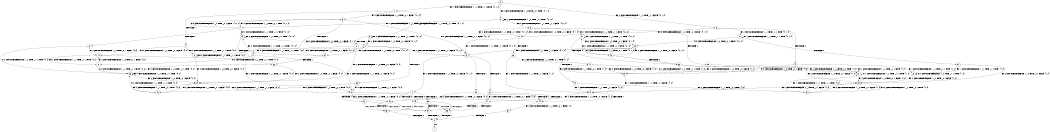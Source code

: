 digraph BCG {
size = "7, 10.5";
center = TRUE;
node [shape = circle];
0 [peripheries = 2];
0 -> 1 [label = "EX !1 !ATOMIC_EXCH_BRANCH (1, +1, TRUE, +1, 1, FALSE) !{0, 1, 2}"];
0 -> 2 [label = "EX !2 !ATOMIC_EXCH_BRANCH (1, +0, TRUE, +0, 1, TRUE) !{0, 1, 2}"];
0 -> 3 [label = "EX !0 !ATOMIC_EXCH_BRANCH (1, +1, TRUE, +1, 1, FALSE) !{0, 1, 2}"];
1 -> 4 [label = "TERMINATE !1"];
1 -> 5 [label = "EX !2 !ATOMIC_EXCH_BRANCH (1, +0, TRUE, +0, 1, FALSE) !{0, 1, 2}"];
1 -> 6 [label = "EX !0 !ATOMIC_EXCH_BRANCH (1, +1, TRUE, +1, 1, TRUE) !{0, 1, 2}"];
2 -> 7 [label = "EX !1 !ATOMIC_EXCH_BRANCH (1, +1, TRUE, +1, 1, FALSE) !{0, 1, 2}"];
2 -> 8 [label = "EX !0 !ATOMIC_EXCH_BRANCH (1, +1, TRUE, +1, 1, FALSE) !{0, 1, 2}"];
2 -> 2 [label = "EX !2 !ATOMIC_EXCH_BRANCH (1, +0, TRUE, +0, 1, TRUE) !{0, 1, 2}"];
3 -> 9 [label = "TERMINATE !0"];
3 -> 10 [label = "EX !1 !ATOMIC_EXCH_BRANCH (1, +1, TRUE, +1, 1, TRUE) !{0, 1, 2}"];
3 -> 11 [label = "EX !2 !ATOMIC_EXCH_BRANCH (1, +0, TRUE, +0, 1, FALSE) !{0, 1, 2}"];
4 -> 12 [label = "EX !2 !ATOMIC_EXCH_BRANCH (1, +0, TRUE, +0, 1, FALSE) !{0, 2}"];
4 -> 13 [label = "EX !0 !ATOMIC_EXCH_BRANCH (1, +1, TRUE, +1, 1, TRUE) !{0, 2}"];
5 -> 14 [label = "TERMINATE !1"];
5 -> 15 [label = "EX !0 !ATOMIC_EXCH_BRANCH (1, +1, TRUE, +1, 1, FALSE) !{0, 1, 2}"];
5 -> 7 [label = "EX !2 !ATOMIC_EXCH_BRANCH (1, +1, TRUE, +0, 1, TRUE) !{0, 1, 2}"];
6 -> 16 [label = "TERMINATE !1"];
6 -> 17 [label = "EX !2 !ATOMIC_EXCH_BRANCH (1, +0, TRUE, +0, 1, FALSE) !{0, 1, 2}"];
6 -> 6 [label = "EX !0 !ATOMIC_EXCH_BRANCH (1, +1, TRUE, +1, 1, TRUE) !{0, 1, 2}"];
7 -> 18 [label = "TERMINATE !1"];
7 -> 19 [label = "EX !0 !ATOMIC_EXCH_BRANCH (1, +1, TRUE, +1, 1, TRUE) !{0, 1, 2}"];
7 -> 5 [label = "EX !2 !ATOMIC_EXCH_BRANCH (1, +0, TRUE, +0, 1, FALSE) !{0, 1, 2}"];
8 -> 20 [label = "TERMINATE !0"];
8 -> 21 [label = "EX !1 !ATOMIC_EXCH_BRANCH (1, +1, TRUE, +1, 1, TRUE) !{0, 1, 2}"];
8 -> 11 [label = "EX !2 !ATOMIC_EXCH_BRANCH (1, +0, TRUE, +0, 1, FALSE) !{0, 1, 2}"];
9 -> 22 [label = "EX !1 !ATOMIC_EXCH_BRANCH (1, +1, TRUE, +1, 1, TRUE) !{1, 2}"];
9 -> 23 [label = "EX !2 !ATOMIC_EXCH_BRANCH (1, +0, TRUE, +0, 1, FALSE) !{1, 2}"];
10 -> 24 [label = "TERMINATE !0"];
10 -> 25 [label = "EX !2 !ATOMIC_EXCH_BRANCH (1, +0, TRUE, +0, 1, FALSE) !{0, 1, 2}"];
10 -> 10 [label = "EX !1 !ATOMIC_EXCH_BRANCH (1, +1, TRUE, +1, 1, TRUE) !{0, 1, 2}"];
11 -> 26 [label = "TERMINATE !0"];
11 -> 15 [label = "EX !1 !ATOMIC_EXCH_BRANCH (1, +1, TRUE, +1, 1, FALSE) !{0, 1, 2}"];
11 -> 8 [label = "EX !2 !ATOMIC_EXCH_BRANCH (1, +1, TRUE, +0, 1, TRUE) !{0, 1, 2}"];
12 -> 27 [label = "EX !0 !ATOMIC_EXCH_BRANCH (1, +1, TRUE, +1, 1, FALSE) !{0, 2}"];
12 -> 28 [label = "EX !2 !ATOMIC_EXCH_BRANCH (1, +1, TRUE, +0, 1, TRUE) !{0, 2}"];
13 -> 29 [label = "EX !2 !ATOMIC_EXCH_BRANCH (1, +0, TRUE, +0, 1, FALSE) !{0, 2}"];
13 -> 13 [label = "EX !0 !ATOMIC_EXCH_BRANCH (1, +1, TRUE, +1, 1, TRUE) !{0, 2}"];
14 -> 27 [label = "EX !0 !ATOMIC_EXCH_BRANCH (1, +1, TRUE, +1, 1, FALSE) !{0, 2}"];
14 -> 28 [label = "EX !2 !ATOMIC_EXCH_BRANCH (1, +1, TRUE, +0, 1, TRUE) !{0, 2}"];
15 -> 30 [label = "TERMINATE !1"];
15 -> 31 [label = "TERMINATE !0"];
15 -> 32 [label = "EX !2 !ATOMIC_EXCH_BRANCH (1, +1, TRUE, +0, 1, FALSE) !{0, 1, 2}"];
16 -> 29 [label = "EX !2 !ATOMIC_EXCH_BRANCH (1, +0, TRUE, +0, 1, FALSE) !{0, 2}"];
16 -> 13 [label = "EX !0 !ATOMIC_EXCH_BRANCH (1, +1, TRUE, +1, 1, TRUE) !{0, 2}"];
17 -> 33 [label = "TERMINATE !1"];
17 -> 34 [label = "EX !2 !ATOMIC_EXCH_BRANCH (1, +1, TRUE, +0, 1, TRUE) !{0, 1, 2}"];
17 -> 15 [label = "EX !0 !ATOMIC_EXCH_BRANCH (1, +1, TRUE, +1, 1, FALSE) !{0, 1, 2}"];
18 -> 35 [label = "EX !0 !ATOMIC_EXCH_BRANCH (1, +1, TRUE, +1, 1, TRUE) !{0, 2}"];
18 -> 12 [label = "EX !2 !ATOMIC_EXCH_BRANCH (1, +0, TRUE, +0, 1, FALSE) !{0, 2}"];
19 -> 36 [label = "TERMINATE !1"];
19 -> 17 [label = "EX !2 !ATOMIC_EXCH_BRANCH (1, +0, TRUE, +0, 1, FALSE) !{0, 1, 2}"];
19 -> 19 [label = "EX !0 !ATOMIC_EXCH_BRANCH (1, +1, TRUE, +1, 1, TRUE) !{0, 1, 2}"];
20 -> 37 [label = "EX !1 !ATOMIC_EXCH_BRANCH (1, +1, TRUE, +1, 1, TRUE) !{1, 2}"];
20 -> 23 [label = "EX !2 !ATOMIC_EXCH_BRANCH (1, +0, TRUE, +0, 1, FALSE) !{1, 2}"];
21 -> 38 [label = "TERMINATE !0"];
21 -> 25 [label = "EX !2 !ATOMIC_EXCH_BRANCH (1, +0, TRUE, +0, 1, FALSE) !{0, 1, 2}"];
21 -> 21 [label = "EX !1 !ATOMIC_EXCH_BRANCH (1, +1, TRUE, +1, 1, TRUE) !{0, 1, 2}"];
22 -> 39 [label = "EX !2 !ATOMIC_EXCH_BRANCH (1, +0, TRUE, +0, 1, FALSE) !{1, 2}"];
22 -> 22 [label = "EX !1 !ATOMIC_EXCH_BRANCH (1, +1, TRUE, +1, 1, TRUE) !{1, 2}"];
23 -> 40 [label = "EX !1 !ATOMIC_EXCH_BRANCH (1, +1, TRUE, +1, 1, FALSE) !{1, 2}"];
23 -> 41 [label = "EX !2 !ATOMIC_EXCH_BRANCH (1, +1, TRUE, +0, 1, TRUE) !{1, 2}"];
24 -> 39 [label = "EX !2 !ATOMIC_EXCH_BRANCH (1, +0, TRUE, +0, 1, FALSE) !{1, 2}"];
24 -> 22 [label = "EX !1 !ATOMIC_EXCH_BRANCH (1, +1, TRUE, +1, 1, TRUE) !{1, 2}"];
25 -> 42 [label = "TERMINATE !0"];
25 -> 43 [label = "EX !2 !ATOMIC_EXCH_BRANCH (1, +1, TRUE, +0, 1, TRUE) !{0, 1, 2}"];
25 -> 15 [label = "EX !1 !ATOMIC_EXCH_BRANCH (1, +1, TRUE, +1, 1, FALSE) !{0, 1, 2}"];
26 -> 40 [label = "EX !1 !ATOMIC_EXCH_BRANCH (1, +1, TRUE, +1, 1, FALSE) !{1, 2}"];
26 -> 41 [label = "EX !2 !ATOMIC_EXCH_BRANCH (1, +1, TRUE, +0, 1, TRUE) !{1, 2}"];
27 -> 44 [label = "TERMINATE !0"];
27 -> 45 [label = "EX !2 !ATOMIC_EXCH_BRANCH (1, +1, TRUE, +0, 1, FALSE) !{0, 2}"];
28 -> 35 [label = "EX !0 !ATOMIC_EXCH_BRANCH (1, +1, TRUE, +1, 1, TRUE) !{0, 2}"];
28 -> 12 [label = "EX !2 !ATOMIC_EXCH_BRANCH (1, +0, TRUE, +0, 1, FALSE) !{0, 2}"];
29 -> 46 [label = "EX !2 !ATOMIC_EXCH_BRANCH (1, +1, TRUE, +0, 1, TRUE) !{0, 2}"];
29 -> 27 [label = "EX !0 !ATOMIC_EXCH_BRANCH (1, +1, TRUE, +1, 1, FALSE) !{0, 2}"];
30 -> 44 [label = "TERMINATE !0"];
30 -> 45 [label = "EX !2 !ATOMIC_EXCH_BRANCH (1, +1, TRUE, +0, 1, FALSE) !{0, 2}"];
31 -> 44 [label = "TERMINATE !1"];
31 -> 47 [label = "EX !2 !ATOMIC_EXCH_BRANCH (1, +1, TRUE, +0, 1, FALSE) !{1, 2}"];
32 -> 48 [label = "TERMINATE !1"];
32 -> 49 [label = "TERMINATE !2"];
32 -> 50 [label = "TERMINATE !0"];
33 -> 46 [label = "EX !2 !ATOMIC_EXCH_BRANCH (1, +1, TRUE, +0, 1, TRUE) !{0, 2}"];
33 -> 27 [label = "EX !0 !ATOMIC_EXCH_BRANCH (1, +1, TRUE, +1, 1, FALSE) !{0, 2}"];
34 -> 36 [label = "TERMINATE !1"];
34 -> 17 [label = "EX !2 !ATOMIC_EXCH_BRANCH (1, +0, TRUE, +0, 1, FALSE) !{0, 1, 2}"];
34 -> 19 [label = "EX !0 !ATOMIC_EXCH_BRANCH (1, +1, TRUE, +1, 1, TRUE) !{0, 1, 2}"];
35 -> 29 [label = "EX !2 !ATOMIC_EXCH_BRANCH (1, +0, TRUE, +0, 1, FALSE) !{0, 2}"];
35 -> 35 [label = "EX !0 !ATOMIC_EXCH_BRANCH (1, +1, TRUE, +1, 1, TRUE) !{0, 2}"];
36 -> 29 [label = "EX !2 !ATOMIC_EXCH_BRANCH (1, +0, TRUE, +0, 1, FALSE) !{0, 2}"];
36 -> 35 [label = "EX !0 !ATOMIC_EXCH_BRANCH (1, +1, TRUE, +1, 1, TRUE) !{0, 2}"];
37 -> 39 [label = "EX !2 !ATOMIC_EXCH_BRANCH (1, +0, TRUE, +0, 1, FALSE) !{1, 2}"];
37 -> 37 [label = "EX !1 !ATOMIC_EXCH_BRANCH (1, +1, TRUE, +1, 1, TRUE) !{1, 2}"];
38 -> 39 [label = "EX !2 !ATOMIC_EXCH_BRANCH (1, +0, TRUE, +0, 1, FALSE) !{1, 2}"];
38 -> 37 [label = "EX !1 !ATOMIC_EXCH_BRANCH (1, +1, TRUE, +1, 1, TRUE) !{1, 2}"];
39 -> 51 [label = "EX !2 !ATOMIC_EXCH_BRANCH (1, +1, TRUE, +0, 1, TRUE) !{1, 2}"];
39 -> 40 [label = "EX !1 !ATOMIC_EXCH_BRANCH (1, +1, TRUE, +1, 1, FALSE) !{1, 2}"];
40 -> 44 [label = "TERMINATE !1"];
40 -> 47 [label = "EX !2 !ATOMIC_EXCH_BRANCH (1, +1, TRUE, +0, 1, FALSE) !{1, 2}"];
41 -> 37 [label = "EX !1 !ATOMIC_EXCH_BRANCH (1, +1, TRUE, +1, 1, TRUE) !{1, 2}"];
41 -> 23 [label = "EX !2 !ATOMIC_EXCH_BRANCH (1, +0, TRUE, +0, 1, FALSE) !{1, 2}"];
42 -> 51 [label = "EX !2 !ATOMIC_EXCH_BRANCH (1, +1, TRUE, +0, 1, TRUE) !{1, 2}"];
42 -> 40 [label = "EX !1 !ATOMIC_EXCH_BRANCH (1, +1, TRUE, +1, 1, FALSE) !{1, 2}"];
43 -> 38 [label = "TERMINATE !0"];
43 -> 25 [label = "EX !2 !ATOMIC_EXCH_BRANCH (1, +0, TRUE, +0, 1, FALSE) !{0, 1, 2}"];
43 -> 21 [label = "EX !1 !ATOMIC_EXCH_BRANCH (1, +1, TRUE, +1, 1, TRUE) !{0, 1, 2}"];
44 -> 52 [label = "EX !2 !ATOMIC_EXCH_BRANCH (1, +1, TRUE, +0, 1, FALSE) !{2}"];
45 -> 53 [label = "TERMINATE !2"];
45 -> 54 [label = "TERMINATE !0"];
46 -> 29 [label = "EX !2 !ATOMIC_EXCH_BRANCH (1, +0, TRUE, +0, 1, FALSE) !{0, 2}"];
46 -> 35 [label = "EX !0 !ATOMIC_EXCH_BRANCH (1, +1, TRUE, +1, 1, TRUE) !{0, 2}"];
47 -> 54 [label = "TERMINATE !1"];
47 -> 55 [label = "TERMINATE !2"];
48 -> 53 [label = "TERMINATE !2"];
48 -> 54 [label = "TERMINATE !0"];
49 -> 53 [label = "TERMINATE !1"];
49 -> 55 [label = "TERMINATE !0"];
50 -> 54 [label = "TERMINATE !1"];
50 -> 55 [label = "TERMINATE !2"];
51 -> 39 [label = "EX !2 !ATOMIC_EXCH_BRANCH (1, +0, TRUE, +0, 1, FALSE) !{1, 2}"];
51 -> 37 [label = "EX !1 !ATOMIC_EXCH_BRANCH (1, +1, TRUE, +1, 1, TRUE) !{1, 2}"];
52 -> 56 [label = "TERMINATE !2"];
53 -> 56 [label = "TERMINATE !0"];
54 -> 56 [label = "TERMINATE !2"];
55 -> 56 [label = "TERMINATE !1"];
56 -> 57 [label = "exit"];
}
